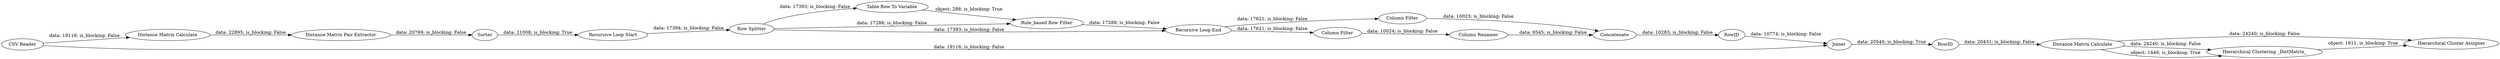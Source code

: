 digraph {
	"5116602609403084529_36" [label="Hierarchical Cluster Assigner"]
	"5116602609403084529_31" [label="Rule_based Row Filter"]
	"5116602609403084529_1" [label="CSV Reader"]
	"5116602609403084529_44" [label="Distance Matrix Calculate"]
	"5116602609403084529_40" [label=RowID]
	"5116602609403084529_23" [label="Recursive Loop End"]
	"5116602609403084529_42" [label=Joiner]
	"5116602609403084529_25" [label="Row Splitter"]
	"5116602609403084529_30" [label="Table Row To Variable"]
	"5116602609403084529_24" [label="Recursive Loop Start"]
	"5116602609403084529_5" [label="Distance Matrix Pair Extractor"]
	"5116602609403084529_33" [label="Column Filter"]
	"5116602609403084529_43" [label=RowID]
	"5116602609403084529_32" [label="Column Filter"]
	"5116602609403084529_34" [label="Column Renamer"]
	"5116602609403084529_38" [label="Distance Matrix Calculate"]
	"5116602609403084529_35" [label=Concatenate]
	"5116602609403084529_37" [label="Hierarchical Clustering _DistMatrix_"]
	"5116602609403084529_26" [label=Sorter]
	"5116602609403084529_1" -> "5116602609403084529_44" [label="data: 19116; is_blocking: False"]
	"5116602609403084529_38" -> "5116602609403084529_36" [label="data: 24240; is_blocking: False"]
	"5116602609403084529_43" -> "5116602609403084529_38" [label="data: 20431; is_blocking: False"]
	"5116602609403084529_23" -> "5116602609403084529_32" [label="data: 17621; is_blocking: False"]
	"5116602609403084529_23" -> "5116602609403084529_33" [label="data: 17621; is_blocking: False"]
	"5116602609403084529_35" -> "5116602609403084529_40" [label="data: 10283; is_blocking: False"]
	"5116602609403084529_38" -> "5116602609403084529_37" [label="data: 24240; is_blocking: False"]
	"5116602609403084529_44" -> "5116602609403084529_5" [label="data: 22895; is_blocking: False"]
	"5116602609403084529_32" -> "5116602609403084529_35" [label="data: 10023; is_blocking: False"]
	"5116602609403084529_26" -> "5116602609403084529_24" [label="data: 21008; is_blocking: True"]
	"5116602609403084529_34" -> "5116602609403084529_35" [label="data: 9545; is_blocking: False"]
	"5116602609403084529_24" -> "5116602609403084529_25" [label="data: 17394; is_blocking: False"]
	"5116602609403084529_40" -> "5116602609403084529_42" [label="data: 10774; is_blocking: False"]
	"5116602609403084529_31" -> "5116602609403084529_23" [label="data: 17288; is_blocking: False"]
	"5116602609403084529_1" -> "5116602609403084529_42" [label="data: 19116; is_blocking: False"]
	"5116602609403084529_42" -> "5116602609403084529_43" [label="data: 20540; is_blocking: True"]
	"5116602609403084529_30" -> "5116602609403084529_31" [label="object: 288; is_blocking: True"]
	"5116602609403084529_25" -> "5116602609403084529_23" [label="data: 17393; is_blocking: False"]
	"5116602609403084529_38" -> "5116602609403084529_37" [label="object: 1446; is_blocking: True"]
	"5116602609403084529_37" -> "5116602609403084529_36" [label="object: 1811; is_blocking: True"]
	"5116602609403084529_25" -> "5116602609403084529_31" [label="data: 17288; is_blocking: False"]
	"5116602609403084529_33" -> "5116602609403084529_34" [label="data: 10024; is_blocking: False"]
	"5116602609403084529_25" -> "5116602609403084529_30" [label="data: 17393; is_blocking: False"]
	"5116602609403084529_5" -> "5116602609403084529_26" [label="data: 20769; is_blocking: False"]
	rankdir=LR
}
